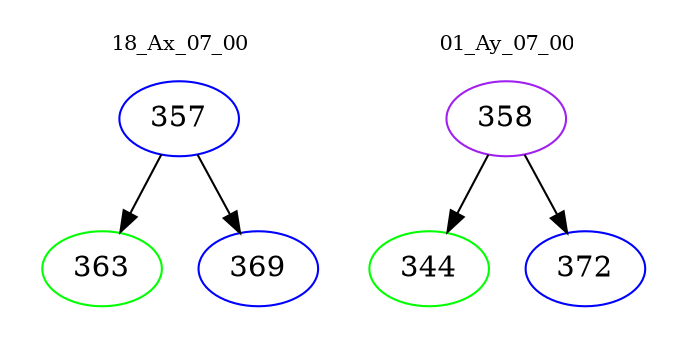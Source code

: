 digraph{
subgraph cluster_0 {
color = white
label = "18_Ax_07_00";
fontsize=10;
T0_357 [label="357", color="blue"]
T0_357 -> T0_363 [color="black"]
T0_363 [label="363", color="green"]
T0_357 -> T0_369 [color="black"]
T0_369 [label="369", color="blue"]
}
subgraph cluster_1 {
color = white
label = "01_Ay_07_00";
fontsize=10;
T1_358 [label="358", color="purple"]
T1_358 -> T1_344 [color="black"]
T1_344 [label="344", color="green"]
T1_358 -> T1_372 [color="black"]
T1_372 [label="372", color="blue"]
}
}
